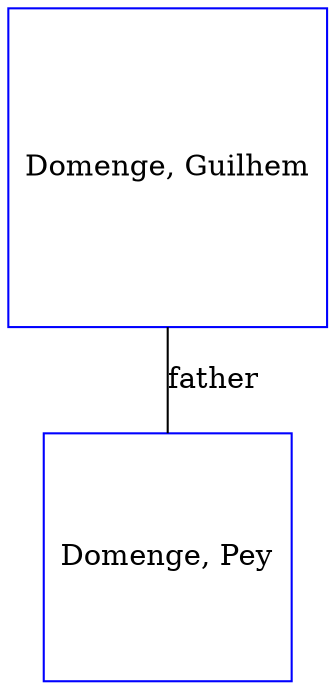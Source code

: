 digraph D {
    edge [dir=none];    node [shape=box];    "025531"   [label="Domenge, Guilhem", shape=box, regular=1, color="blue"] ;
"025530"   [label="Domenge, Pey", shape=box, regular=1, color="blue"] ;
025531->025530 [label="father",arrowsize=0.0]; 
}